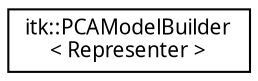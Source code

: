 digraph "Graphical Class Hierarchy"
{
  edge [fontname="FreeSans.ttf",fontsize="10",labelfontname="FreeSans.ttf",labelfontsize="10"];
  node [fontname="FreeSans.ttf",fontsize="10",shape=record];
  rankdir="LR";
  Node1 [label="itk::PCAModelBuilder\l\< Representer \>",height=0.2,width=0.4,color="black", fillcolor="white", style="filled",URL="$classitk_1_1PCAModelBuilder.html",tooltip="ITK Wrapper for the statismo::PCAModelBuilder class. "];
}
